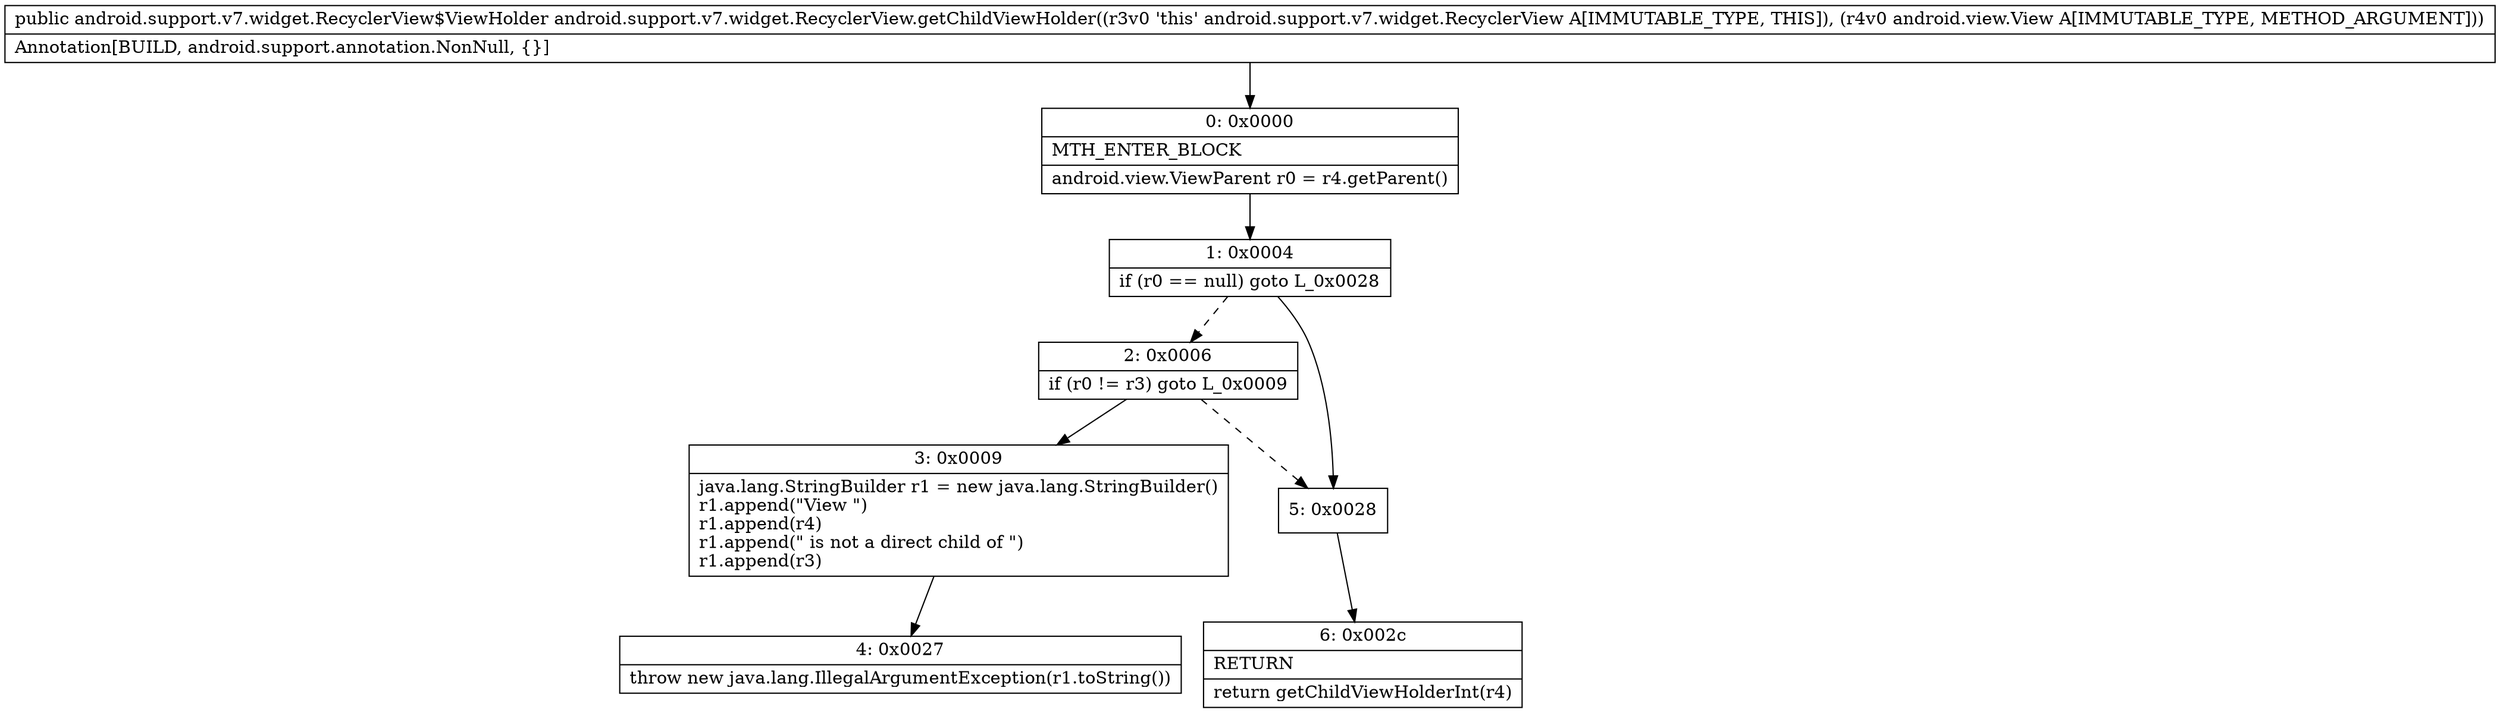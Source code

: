 digraph "CFG forandroid.support.v7.widget.RecyclerView.getChildViewHolder(Landroid\/view\/View;)Landroid\/support\/v7\/widget\/RecyclerView$ViewHolder;" {
Node_0 [shape=record,label="{0\:\ 0x0000|MTH_ENTER_BLOCK\l|android.view.ViewParent r0 = r4.getParent()\l}"];
Node_1 [shape=record,label="{1\:\ 0x0004|if (r0 == null) goto L_0x0028\l}"];
Node_2 [shape=record,label="{2\:\ 0x0006|if (r0 != r3) goto L_0x0009\l}"];
Node_3 [shape=record,label="{3\:\ 0x0009|java.lang.StringBuilder r1 = new java.lang.StringBuilder()\lr1.append(\"View \")\lr1.append(r4)\lr1.append(\" is not a direct child of \")\lr1.append(r3)\l}"];
Node_4 [shape=record,label="{4\:\ 0x0027|throw new java.lang.IllegalArgumentException(r1.toString())\l}"];
Node_5 [shape=record,label="{5\:\ 0x0028}"];
Node_6 [shape=record,label="{6\:\ 0x002c|RETURN\l|return getChildViewHolderInt(r4)\l}"];
MethodNode[shape=record,label="{public android.support.v7.widget.RecyclerView$ViewHolder android.support.v7.widget.RecyclerView.getChildViewHolder((r3v0 'this' android.support.v7.widget.RecyclerView A[IMMUTABLE_TYPE, THIS]), (r4v0 android.view.View A[IMMUTABLE_TYPE, METHOD_ARGUMENT]))  | Annotation[BUILD, android.support.annotation.NonNull, \{\}]\l}"];
MethodNode -> Node_0;
Node_0 -> Node_1;
Node_1 -> Node_2[style=dashed];
Node_1 -> Node_5;
Node_2 -> Node_3;
Node_2 -> Node_5[style=dashed];
Node_3 -> Node_4;
Node_5 -> Node_6;
}

